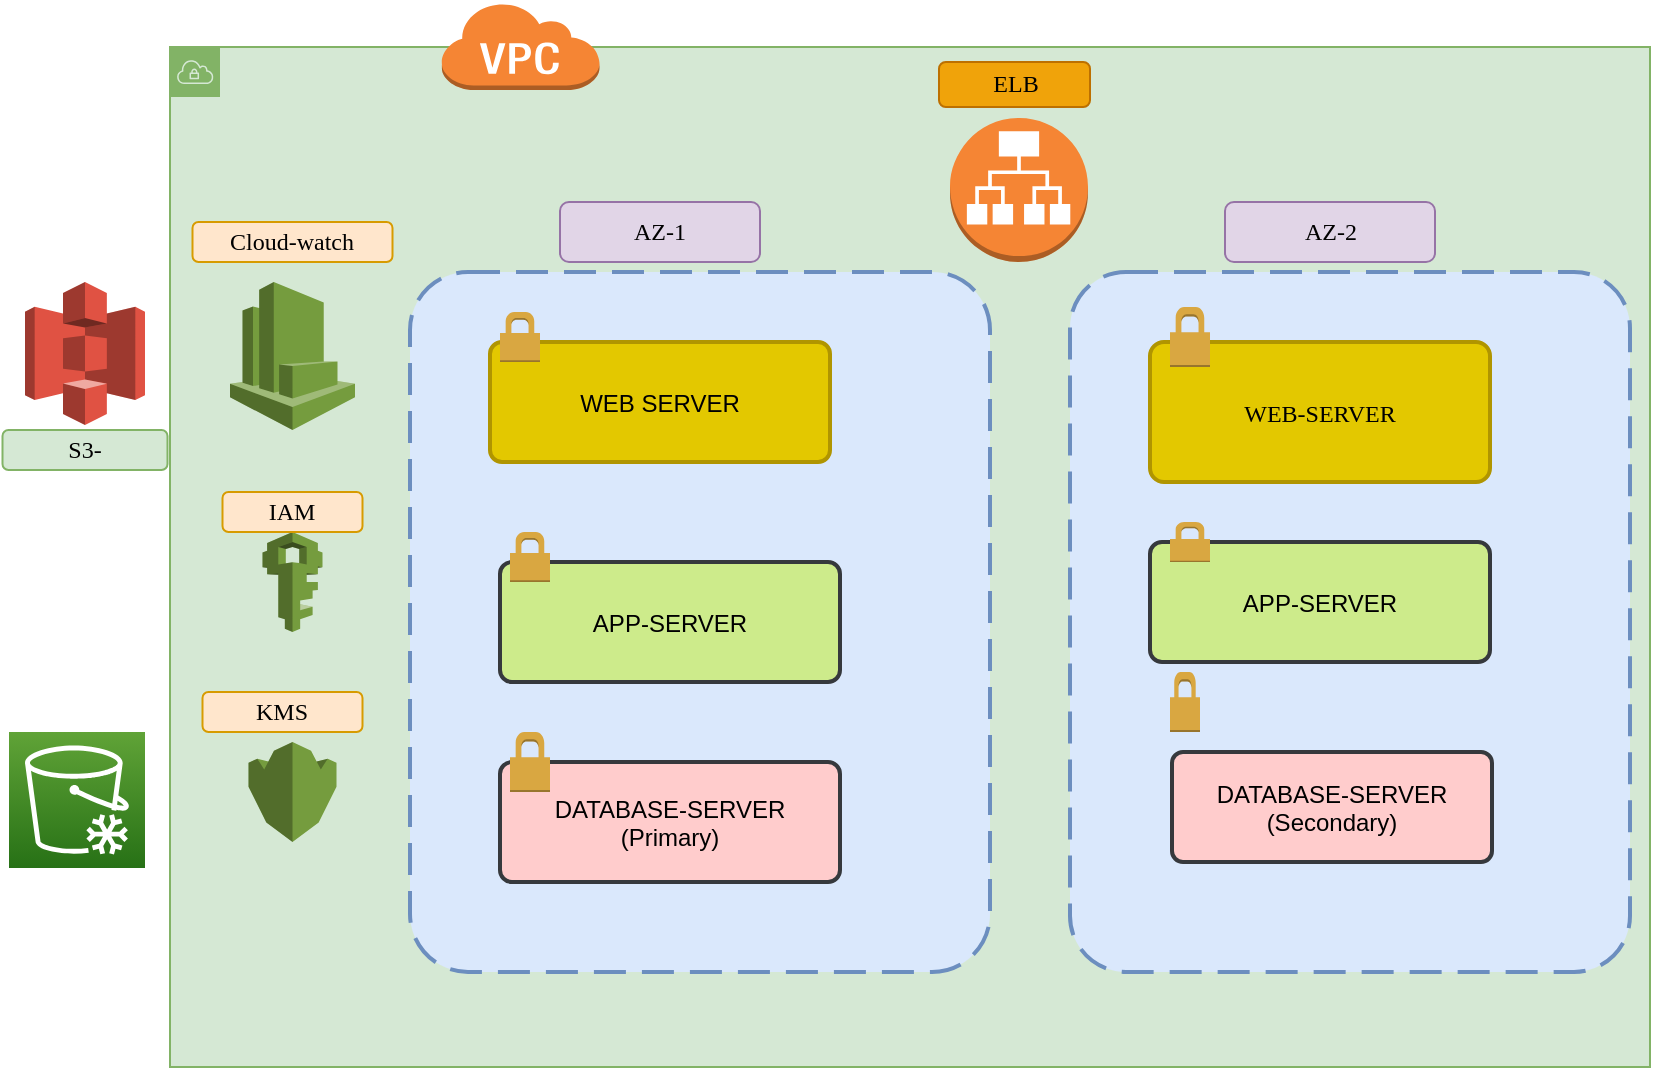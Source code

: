 <mxfile version="17.3.0" type="github">
  <diagram id="E1khFoBKNFC2EEJ2y39V" name="Page-1">
    <mxGraphModel dx="946" dy="1550" grid="1" gridSize="10" guides="1" tooltips="1" connect="1" arrows="1" fold="1" page="1" pageScale="1" pageWidth="850" pageHeight="1100" math="0" shadow="0">
      <root>
        <mxCell id="0" />
        <mxCell id="1" parent="0" />
        <mxCell id="tHmxQ9E9GLZm-GSV-ONZ-29" value="" style="sketch=0;outlineConnect=0;html=1;whiteSpace=wrap;fontSize=12;fontStyle=0;shape=mxgraph.aws4.group;grIcon=mxgraph.aws4.group_vpc;strokeColor=#82b366;fillColor=#d5e8d4;verticalAlign=top;align=left;spacingLeft=30;dashed=0;" parent="1" vertex="1">
          <mxGeometry x="90" y="12.5" width="740" height="510" as="geometry" />
        </mxCell>
        <mxCell id="tHmxQ9E9GLZm-GSV-ONZ-30" value="" style="outlineConnect=0;dashed=0;verticalLabelPosition=bottom;verticalAlign=top;align=center;html=1;shape=mxgraph.aws3.virtual_private_cloud;fillColor=#F58534;gradientColor=none;" parent="1" vertex="1">
          <mxGeometry x="225.25" y="-10" width="79.5" height="44" as="geometry" />
        </mxCell>
        <mxCell id="tHmxQ9E9GLZm-GSV-ONZ-31" value="APP-SERVER" style="rounded=1;arcSize=10;dashed=1;strokeColor=#6c8ebf;fillColor=#dae8fc;dashPattern=8 4;strokeWidth=2;fontFamily=Verdana;" parent="1" vertex="1">
          <mxGeometry x="210" y="125" width="290" height="350" as="geometry" />
        </mxCell>
        <mxCell id="tHmxQ9E9GLZm-GSV-ONZ-32" value="" style="rounded=1;arcSize=10;dashed=1;strokeColor=#6c8ebf;fillColor=#dae8fc;dashPattern=8 4;strokeWidth=2;" parent="1" vertex="1">
          <mxGeometry x="540" y="125" width="280" height="350" as="geometry" />
        </mxCell>
        <mxCell id="tHmxQ9E9GLZm-GSV-ONZ-33" value="WEB SERVER" style="rounded=1;arcSize=10;dashed=0;fillColor=#e3c800;strokeWidth=2;fontColor=#000000;strokeColor=#B09500;" parent="1" vertex="1">
          <mxGeometry x="250" y="160" width="170" height="60" as="geometry" />
        </mxCell>
        <mxCell id="tHmxQ9E9GLZm-GSV-ONZ-34" value="" style="dashed=0;html=1;shape=mxgraph.aws3.permissions;fillColor=#D9A741;gradientColor=none;dashed=0;" parent="1" vertex="1">
          <mxGeometry x="255" y="145" width="20" height="25" as="geometry" />
        </mxCell>
        <mxCell id="tHmxQ9E9GLZm-GSV-ONZ-36" value="APP-SERVER" style="rounded=1;arcSize=10;dashed=0;strokeWidth=2;fillColor=#cdeb8b;strokeColor=#36393d;" parent="1" vertex="1">
          <mxGeometry x="255" y="270" width="170" height="60" as="geometry" />
        </mxCell>
        <mxCell id="tHmxQ9E9GLZm-GSV-ONZ-37" value="" style="dashed=0;html=1;shape=mxgraph.aws3.permissions;fillColor=#D9A741;gradientColor=none;dashed=0;" parent="1" vertex="1">
          <mxGeometry x="260" y="255" width="20" height="25" as="geometry" />
        </mxCell>
        <mxCell id="tHmxQ9E9GLZm-GSV-ONZ-39" value="DATABASE-SERVER&#xa;(Primary)" style="rounded=1;arcSize=10;dashed=0;fillColor=#ffcccc;strokeWidth=2;strokeColor=#36393d;" parent="1" vertex="1">
          <mxGeometry x="255" y="370" width="170" height="60" as="geometry" />
        </mxCell>
        <mxCell id="tHmxQ9E9GLZm-GSV-ONZ-40" value="" style="dashed=0;html=1;shape=mxgraph.aws3.permissions;fillColor=#D9A741;gradientColor=none;dashed=0;" parent="1" vertex="1">
          <mxGeometry x="260" y="355" width="20" height="30" as="geometry" />
        </mxCell>
        <mxCell id="tHmxQ9E9GLZm-GSV-ONZ-42" value="WEB-SERVER" style="rounded=1;arcSize=10;dashed=0;fillColor=#e3c800;strokeWidth=2;fontFamily=Times New Roman;fontColor=#000000;strokeColor=#B09500;" parent="1" vertex="1">
          <mxGeometry x="580" y="160" width="170" height="70" as="geometry" />
        </mxCell>
        <mxCell id="tHmxQ9E9GLZm-GSV-ONZ-43" value="" style="dashed=0;html=1;shape=mxgraph.aws3.permissions;fillColor=#D9A741;gradientColor=none;dashed=0;" parent="1" vertex="1">
          <mxGeometry x="590" y="142.5" width="20" height="30" as="geometry" />
        </mxCell>
        <mxCell id="tHmxQ9E9GLZm-GSV-ONZ-44" value="APP-SERVER" style="rounded=1;arcSize=10;dashed=0;fillColor=#cdeb8b;strokeWidth=2;strokeColor=#36393d;" parent="1" vertex="1">
          <mxGeometry x="580" y="260" width="170" height="60" as="geometry" />
        </mxCell>
        <mxCell id="tHmxQ9E9GLZm-GSV-ONZ-45" value="" style="dashed=0;html=1;shape=mxgraph.aws3.permissions;fillColor=#D9A741;gradientColor=none;dashed=0;" parent="1" vertex="1">
          <mxGeometry x="590" y="250" width="20" height="20" as="geometry" />
        </mxCell>
        <mxCell id="tHmxQ9E9GLZm-GSV-ONZ-46" value="DATABASE-SERVER&#xa;(Secondary)" style="rounded=1;arcSize=10;dashed=0;fillColor=#ffcccc;strokeWidth=2;strokeColor=#36393d;" parent="1" vertex="1">
          <mxGeometry x="591" y="365" width="160" height="55" as="geometry" />
        </mxCell>
        <mxCell id="tHmxQ9E9GLZm-GSV-ONZ-47" value="" style="dashed=0;html=1;shape=mxgraph.aws3.permissions;fillColor=#D9A741;gradientColor=none;dashed=0;" parent="1" vertex="1">
          <mxGeometry x="590" y="325" width="15" height="30" as="geometry" />
        </mxCell>
        <mxCell id="tHmxQ9E9GLZm-GSV-ONZ-49" value="" style="outlineConnect=0;dashed=0;verticalLabelPosition=bottom;verticalAlign=top;align=center;html=1;shape=mxgraph.aws3.application_load_balancer;fillColor=#F58534;gradientColor=none;" parent="1" vertex="1">
          <mxGeometry x="480" y="48" width="69" height="72" as="geometry" />
        </mxCell>
        <mxCell id="tHmxQ9E9GLZm-GSV-ONZ-50" value="" style="outlineConnect=0;dashed=0;verticalLabelPosition=bottom;verticalAlign=top;align=center;html=1;shape=mxgraph.aws3.s3;fillColor=#E05243;gradientColor=none;" parent="1" vertex="1">
          <mxGeometry x="17.5" y="130" width="60" height="71.5" as="geometry" />
        </mxCell>
        <mxCell id="tHmxQ9E9GLZm-GSV-ONZ-51" value="" style="sketch=0;points=[[0,0,0],[0.25,0,0],[0.5,0,0],[0.75,0,0],[1,0,0],[0,1,0],[0.25,1,0],[0.5,1,0],[0.75,1,0],[1,1,0],[0,0.25,0],[0,0.5,0],[0,0.75,0],[1,0.25,0],[1,0.5,0],[1,0.75,0]];outlineConnect=0;fontColor=#232F3E;gradientColor=#60A337;gradientDirection=north;fillColor=#277116;strokeColor=#ffffff;dashed=0;verticalLabelPosition=bottom;verticalAlign=top;align=center;html=1;fontSize=12;fontStyle=0;aspect=fixed;shape=mxgraph.aws4.resourceIcon;resIcon=mxgraph.aws4.glacier;" parent="1" vertex="1">
          <mxGeometry x="9.5" y="355" width="68" height="68" as="geometry" />
        </mxCell>
        <mxCell id="tHmxQ9E9GLZm-GSV-ONZ-55" value="" style="outlineConnect=0;dashed=0;verticalLabelPosition=bottom;verticalAlign=top;align=center;html=1;shape=mxgraph.aws3.cloudwatch;fillColor=#759C3E;gradientColor=none;" parent="1" vertex="1">
          <mxGeometry x="120" y="130" width="62.5" height="74" as="geometry" />
        </mxCell>
        <mxCell id="tHmxQ9E9GLZm-GSV-ONZ-56" value="" style="outlineConnect=0;dashed=0;verticalLabelPosition=bottom;verticalAlign=top;align=center;html=1;shape=mxgraph.aws3.iam;fillColor=#759C3E;gradientColor=none;" parent="1" vertex="1">
          <mxGeometry x="136.25" y="255" width="30" height="50" as="geometry" />
        </mxCell>
        <mxCell id="tHmxQ9E9GLZm-GSV-ONZ-57" value="" style="outlineConnect=0;dashed=0;verticalLabelPosition=bottom;verticalAlign=top;align=center;html=1;shape=mxgraph.aws3.kms;fillColor=#759C3E;gradientColor=none;" parent="1" vertex="1">
          <mxGeometry x="129.25" y="360" width="44" height="50" as="geometry" />
        </mxCell>
        <mxCell id="dVs6kYJUzrnwVYQAE8LV-2" value="S3-" style="rounded=1;whiteSpace=wrap;html=1;fontFamily=Verdana;fillColor=#d5e8d4;strokeColor=#82b366;" vertex="1" parent="1">
          <mxGeometry x="6.25" y="204" width="82.5" height="20" as="geometry" />
        </mxCell>
        <mxCell id="dVs6kYJUzrnwVYQAE8LV-4" value="Cloud-watch" style="rounded=1;whiteSpace=wrap;html=1;fontFamily=Verdana;fillColor=#ffe6cc;strokeColor=#d79b00;" vertex="1" parent="1">
          <mxGeometry x="101.25" y="100" width="100" height="20" as="geometry" />
        </mxCell>
        <mxCell id="dVs6kYJUzrnwVYQAE8LV-5" value="IAM" style="rounded=1;whiteSpace=wrap;html=1;fontFamily=Verdana;fillColor=#ffe6cc;strokeColor=#d79b00;" vertex="1" parent="1">
          <mxGeometry x="116.25" y="235" width="70" height="20" as="geometry" />
        </mxCell>
        <mxCell id="dVs6kYJUzrnwVYQAE8LV-6" value="KMS" style="rounded=1;whiteSpace=wrap;html=1;fontFamily=Verdana;fillColor=#ffe6cc;strokeColor=#d79b00;" vertex="1" parent="1">
          <mxGeometry x="106.25" y="335" width="80" height="20" as="geometry" />
        </mxCell>
        <mxCell id="dVs6kYJUzrnwVYQAE8LV-14" value="AZ-1" style="rounded=1;whiteSpace=wrap;html=1;fontFamily=Verdana;fillColor=#e1d5e7;strokeColor=#9673a6;" vertex="1" parent="1">
          <mxGeometry x="285" y="90" width="100" height="30" as="geometry" />
        </mxCell>
        <mxCell id="dVs6kYJUzrnwVYQAE8LV-15" value="AZ-2" style="rounded=1;whiteSpace=wrap;html=1;fontFamily=Verdana;fillColor=#e1d5e7;strokeColor=#9673a6;" vertex="1" parent="1">
          <mxGeometry x="617.5" y="90" width="105" height="30" as="geometry" />
        </mxCell>
        <mxCell id="dVs6kYJUzrnwVYQAE8LV-16" value="ELB" style="rounded=1;whiteSpace=wrap;html=1;fontFamily=Verdana;fillColor=#f0a30a;fontColor=#000000;strokeColor=#BD7000;" vertex="1" parent="1">
          <mxGeometry x="474.5" y="20" width="75.5" height="22.5" as="geometry" />
        </mxCell>
      </root>
    </mxGraphModel>
  </diagram>
</mxfile>
